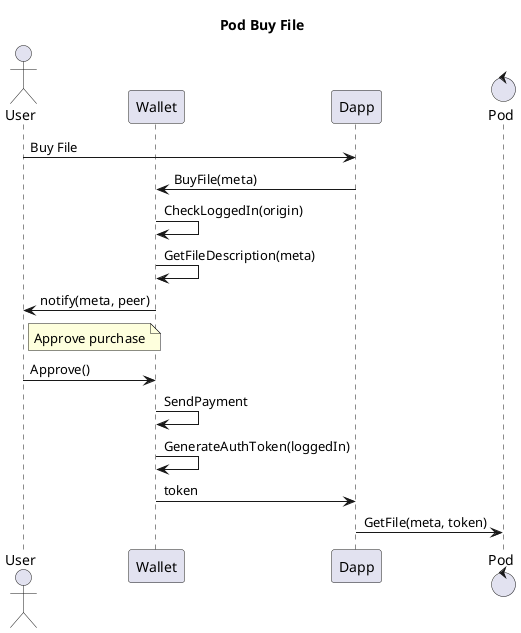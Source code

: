 @startuml

Title Pod Buy File

actor User
participant Wallet
participant Dapp
control Pod

User -> Dapp: Buy File
Dapp -> Wallet: BuyFile(meta)
Wallet -> Wallet: CheckLoggedIn(origin)
Wallet -> Wallet: GetFileDescription(meta)

Wallet -> User: notify(meta, peer)

note right of User: Approve purchase

User -> Wallet: Approve()
Wallet -> Wallet: SendPayment
Wallet -> Wallet: GenerateAuthToken(loggedIn)
Wallet -> Dapp: token
Dapp -> Pod: GetFile(meta, token)


@enduml
